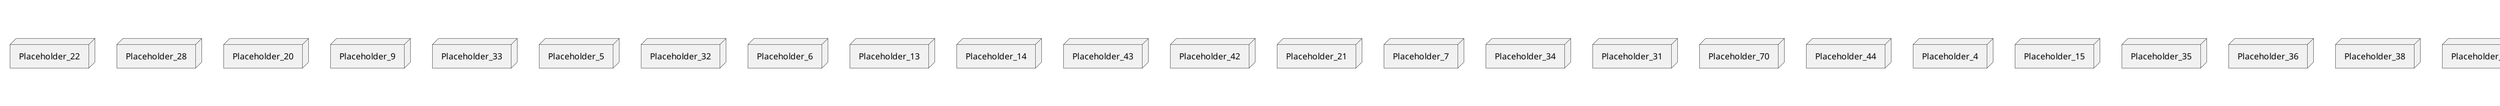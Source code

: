 @startuml
skinparam fixCircleLabelOverlapping true
node Placeholder_41 {
[aName] [[sqshq-piggymetrics.system#_rBT10r8UEe65EsoIxy095A]]
}
node Placeholder_22 {
[aName] [[sqshq-piggymetrics.system#_rBT10r8UEe65EsoIxy095A]]
}
node Placeholder_28 {
[aName] [[sqshq-piggymetrics.system#_rBT10r8UEe65EsoIxy095A]]
}
node Placeholder_20 {
[aName] [[sqshq-piggymetrics.system#_rBT10r8UEe65EsoIxy095A]]
}
node Placeholder_9 {
[aName] [[sqshq-piggymetrics.system#_rBT10r8UEe65EsoIxy095A]]
}
node Placeholder_33 {
[aName] [[sqshq-piggymetrics.system#_rBT10r8UEe65EsoIxy095A]]
}
node Placeholder_5 {
[aName] [[sqshq-piggymetrics.system#_rBT10r8UEe65EsoIxy095A]]
}
node Placeholder_32 {
[aName] [[sqshq-piggymetrics.system#_rBT10r8UEe65EsoIxy095A]]
}
node Placeholder_6 {
[aName] [[sqshq-piggymetrics.system#_rBT10r8UEe65EsoIxy095A]]
}
node Placeholder_13 {
[aName] [[sqshq-piggymetrics.system#_rBT10r8UEe65EsoIxy095A]]
}
node Placeholder_14 {
[aName] [[sqshq-piggymetrics.system#_rBT10r8UEe65EsoIxy095A]]
}
node Placeholder_43 {
[aName] [[sqshq-piggymetrics.system#_rBT10r8UEe65EsoIxy095A]]
}
node Placeholder_42 {
[aName] [[sqshq-piggymetrics.system#_rBT10r8UEe65EsoIxy095A]]
}
node Placeholder_21 {
[aName] [[sqshq-piggymetrics.system#_rBT10r8UEe65EsoIxy095A]]
}
node Placeholder_7 {
[aName] [[sqshq-piggymetrics.system#_rBT10r8UEe65EsoIxy095A]]
}
node Placeholder_34 {
[aName] [[sqshq-piggymetrics.system#_rBT10r8UEe65EsoIxy095A]]
}
node Placeholder_31 {
[aName] [[sqshq-piggymetrics.system#_rBT10r8UEe65EsoIxy095A]]
}
node Placeholder_70 {
[aName] [[sqshq-piggymetrics.system#_rBT10r8UEe65EsoIxy095A]]
}
node Placeholder_44 {
[aName] [[sqshq-piggymetrics.system#_rBT10r8UEe65EsoIxy095A]]
}
node Placeholder_4 {
[aName] [[sqshq-piggymetrics.system#_rBT10r8UEe65EsoIxy095A]]
}
node Placeholder_15 {
[aName] [[sqshq-piggymetrics.system#_rBT10r8UEe65EsoIxy095A]]
}
node Placeholder_35 {
[aName] [[sqshq-piggymetrics.system#_rBT10r8UEe65EsoIxy095A]]
}
node Placeholder_36 {
[aName] [[sqshq-piggymetrics.system#_rBT10r8UEe65EsoIxy095A]]
}
node Placeholder_38 {
[aName] [[sqshq-piggymetrics.system#_rBT10r8UEe65EsoIxy095A]]
}
node Placeholder_76 {
[aName] [[sqshq-piggymetrics.system#_rBT10r8UEe65EsoIxy095A]]
}
node Placeholder_40 {
[aName] [[sqshq-piggymetrics.system#_rBT10r8UEe65EsoIxy095A]]
}
node Placeholder_39 {
[aName] [[sqshq-piggymetrics.system#_rBT10r8UEe65EsoIxy095A]]
}
node Placeholder_37 {
[aName] [[sqshq-piggymetrics.system#_rBT10r8UEe65EsoIxy095A]]
}
node Placeholder_29 {
[aName] [[sqshq-piggymetrics.system#_rBT10r8UEe65EsoIxy095A]]
}
node Placeholder_24 {
[aName] [[sqshq-piggymetrics.system#_rBT10r8UEe65EsoIxy095A]]
}
node Placeholder_17 {
[aName] [[sqshq-piggymetrics.system#_rBT10r8UEe65EsoIxy095A]]
}
node Placeholder_74 {
[aName] [[sqshq-piggymetrics.system#_rBT10r8UEe65EsoIxy095A]]
}
node Placeholder_25 {
[aName] [[sqshq-piggymetrics.system#_rBT10r8UEe65EsoIxy095A]]
}
node Placeholder_26 {
[aName] [[sqshq-piggymetrics.system#_rBT10r8UEe65EsoIxy095A]]
}
node Placeholder_1 {
[aName] [[sqshq-piggymetrics.system#_rBT10r8UEe65EsoIxy095A]]
}
[aName] -(0- [aName] : account_service_accounts_Provider
[aName] -(0- [aName] : account_service_accounts_Provider
[aName] -(0- [aName] : account_service_accounts_Provider
[aName] -(0- [aName] : account_service_accounts_Provider
[aName] -(0- [aName] : auth_service_uaa_users_Provider
[aName] -(0- [aName] : auth_service_uaa_users_Provider
[aName] -(0- [aName] : auth_service_uaa_users_Provider
[aName] -(0- [aName] : auth_service_uaa_users_Provider
[aName] -(0- [aName] : com_piggymetrics_account_client_AuthServiceClient_Provider
[aName] -(0- [aName] : com_piggymetrics_account_client_StatisticsServiceClient_Provider
[aName] -(0- [aName] : com_piggymetrics_account_client_StatisticsServiceClient_Provider
[aName] -(0- [aName] : com_piggymetrics_account_repository_AccountRepository_Provider
[aName] -(0- [aName] : com_piggymetrics_account_service_AccountService_Provider
[aName] -(0- [aName] : com_piggymetrics_account_service_AccountService_Provider
[aName] -(0- [aName] : com_piggymetrics_auth_repository_UserRepository_Provider
[aName] -(0- [aName] : com_piggymetrics_auth_repository_UserRepository_Provider
[aName] -(0- [aName] : com_piggymetrics_auth_service_UserService_Provider
[aName] -(0- [aName] : com_piggymetrics_auth_service_UserService_Provider
[aName] -(0- [aName] : com_piggymetrics_notification_client_AccountServiceClient_Provider
[aName] -(0- [aName] : com_piggymetrics_notification_repository_RecipientRepository_Provider
[aName] -(0- [aName] : com_piggymetrics_notification_service_EmailService_Provider
[aName] -(0- [aName] : com_piggymetrics_notification_service_EmailService_Provider
[aName] -(0- [aName] : com_piggymetrics_notification_service_Environment_Provider
[aName] -(0- [aName] : com_piggymetrics_notification_service_JavaMailSender_Provider
[aName] -(0- [aName] : com_piggymetrics_notification_service_RecipientService_Provider
[aName] -(0- [aName] : com_piggymetrics_notification_service_RecipientService_Provider
[aName] -(0- [aName] : com_piggymetrics_notification_service_RecipientService_Provider
[aName] -(0- [aName] : com_piggymetrics_notification_service_RecipientService_Provider
[aName] -(0- [aName] : com_piggymetrics_statistics_client_ExchangeRatesClient_Provider
[aName] -(0- [aName] : com_piggymetrics_statistics_client_ExchangeRatesClient_Provider
[aName] -(0- [aName] : com_piggymetrics_statistics_repository_DataPointRepository_Provider
[aName] -(0- [aName] : com_piggymetrics_statistics_service_ExchangeRatesService_Provider
[aName] -(0- [aName] : com_piggymetrics_statistics_service_ExchangeRatesService_Provider
[aName] -(0- [aName] : com_piggymetrics_statistics_service_StatisticsService_Provider
[aName] -(0- [aName] : com_piggymetrics_statistics_service_StatisticsService_Provider
[aName] -(0- [aName] : rates_client_latest_Provider
[aName] -(0- [aName] : rates_client_latest_Provider
[aName] -(0- [aName] : statistics_service_statistics_Provider
[aName] -(0- [aName] : statistics_service_statistics_Provider
[aName] -(0- [aName] : statistics_service_statistics_Provider
[aName] -(0- [aName] : statistics_service_statistics_Provider

@enduml
